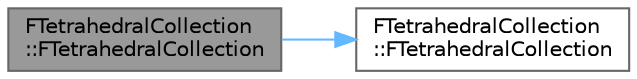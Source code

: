 digraph "FTetrahedralCollection::FTetrahedralCollection"
{
 // INTERACTIVE_SVG=YES
 // LATEX_PDF_SIZE
  bgcolor="transparent";
  edge [fontname=Helvetica,fontsize=10,labelfontname=Helvetica,labelfontsize=10];
  node [fontname=Helvetica,fontsize=10,shape=box,height=0.2,width=0.4];
  rankdir="LR";
  Node1 [id="Node000001",label="FTetrahedralCollection\l::FTetrahedralCollection",height=0.2,width=0.4,color="gray40", fillcolor="grey60", style="filled", fontcolor="black",tooltip=" "];
  Node1 -> Node2 [id="edge1_Node000001_Node000002",color="steelblue1",style="solid",tooltip=" "];
  Node2 [id="Node000002",label="FTetrahedralCollection\l::FTetrahedralCollection",height=0.2,width=0.4,color="grey40", fillcolor="white", style="filled",URL="$d8/dc4/classFTetrahedralCollection.html#a0a0e6f0cefe59b2695dbae459995dbe7",tooltip=" "];
}
